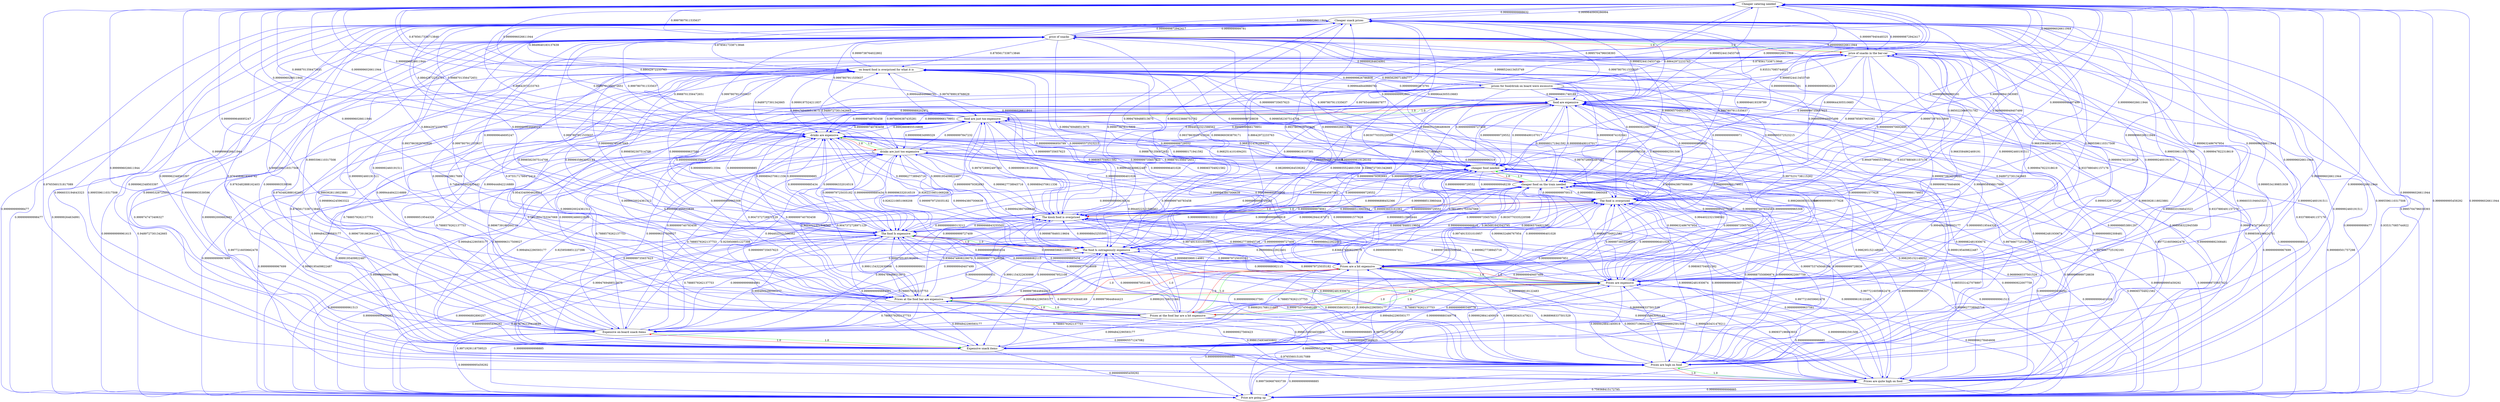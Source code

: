 digraph rawGraph {
"Cheaper catering needed";"Cheaper snack prices";"Expensive on-board snack items";"Expensive snack items";"Price are going up";"Prices are quite high on food";"Prices are high on food";"Prices at the food bar are a bit expensive";"Prices at the food bar are expensive";"Prices are expensive";"Prices are a bit expensive";"The food Is outrageously expensive";"The food Is expensive";"The kiosk food is overpriced";"The food is overpriced";"cheaper food on the train needed";"cheaper food needed";"drinks are just too expensive";"drinks are expensive";"food are just too expensive";"food are expensive";"on board food is overpriced for what it is";"price of snacks in the bar-car";"price of snacks";"prices for food/drink on board were excessive";"Cheaper catering needed" -> "Cheaper snack prices" [label=0.9999640909286994] [color=blue]
"Cheaper snack prices" -> "Cheaper catering needed" [label=0.999999999888632] [color=blue]
"Expensive on-board snack items" -> "Expensive snack items" [label=1.0] [color=green]
"Expensive snack items" -> "Expensive on-board snack items" [label=1.0] [color=red]
"Cheaper snack prices" -> "Expensive on-board snack items" [label=0.9764089819303742] [color=blue]
"Cheaper snack prices" -> "Expensive snack items" [label=0.9999534199851939] [color=blue]
"Expensive on-board snack items" -> "Cheaper catering needed" [label=0.9999996026611944] [color=blue]
"Expensive on-board snack items" -> "Cheaper snack prices" [label=0.9999962348503397] [color=blue]
"Expensive snack items" -> "Cheaper catering needed" [label=0.9999996026611944] [color=blue]
"Expensive snack items" -> "Cheaper snack prices" [label=0.9999962348503397] [color=blue]
"Cheaper catering needed" -> "Price are going up" [label=0.9999999995459292] [color=blue]
"Cheaper snack prices" -> "Price are going up" [label=0.999999999998477] [color=blue]
"Expensive on-board snack items" -> "Price are going up" [label=0.9999999995459292] [color=blue]
"Expensive snack items" -> "Price are going up" [label=0.9999999995459292] [color=blue]
"Price are going up" -> "Cheaper catering needed" [label=0.9999996026611944] [color=blue]
"Price are going up" -> "Cheaper snack prices" [label=0.9995704796038393] [color=blue]
"Prices are quite high on food" -> "Prices are high on food" [label=1.0] [color=green]
"Prices are high on food" -> "Prices are quite high on food" [label=1.0] [color=red]
"Cheaper catering needed" -> "Prices are high on food" [label=0.9765560151817089] [color=blue]
"Cheaper snack prices" -> "Prices are high on food" [label=0.9966033194643323] [color=blue]
"Expensive on-board snack items" -> "Prices are high on food" [label=0.9971929118759523] [color=blue]
"Expensive snack items" -> "Prices are high on food" [label=0.9765560151817089] [color=blue]
"Price are going up" -> "Prices are quite high on food" [label=0.759368415172795] [color=blue]
"Price are going up" -> "Prices are high on food" [label=0.9997569687693739] [color=blue]
"Prices are quite high on food" -> "Cheaper catering needed" [label=0.9999996026611944] [color=blue]
"Prices are quite high on food" -> "Cheaper snack prices" [label=0.9995596110317508] [color=blue]
"Prices are quite high on food" -> "Price are going up" [label=0.9999999999998885] [color=blue]
"Prices are high on food" -> "Cheaper catering needed" [label=0.9999996026611944] [color=blue]
"Prices are high on food" -> "Cheaper snack prices" [label=0.9995596110317508] [color=blue]
"Prices are high on food" -> "Price are going up" [label=0.9999999999998885] [color=blue]
"Prices at the food bar are a bit expensive" -> "Prices at the food bar are expensive" [label=1.0] [color=green]
"Prices at the food bar are expensive" -> "Prices are expensive" [label=1.0] [color=green]
"Prices at the food bar are a bit expensive" -> "Prices are a bit expensive" [label=1.0] [color=green]
"Prices are a bit expensive" -> "Prices are expensive" [label=1.0] [color=green]
"Prices at the food bar are a bit expensive" -> "Prices are expensive" [label=1.0] [color=green]
"Prices at the food bar are expensive" -> "Prices at the food bar are a bit expensive" [label=1.0] [color=red]
"Prices at the food bar are expensive" -> "Prices are a bit expensive" [label=1.0] [color=red]
"Prices are expensive" -> "Prices at the food bar are a bit expensive" [label=1.0] [color=red]
"Prices are expensive" -> "Prices at the food bar are expensive" [label=1.0] [color=red]
"Prices are expensive" -> "Prices are a bit expensive" [label=1.0] [color=red]
"Prices are a bit expensive" -> "Prices at the food bar are a bit expensive" [label=1.0] [color=red]
"Prices are a bit expensive" -> "Prices at the food bar are expensive" [label=1.0] [color=red]
"Cheaper catering needed" -> "Prices are expensive" [label=0.9999632486767954] [color=blue]
"Cheaper catering needed" -> "Prices are a bit expensive" [label=0.8030770335220598] [color=blue]
"Cheaper snack prices" -> "Prices are expensive" [label=0.9999947822318619] [color=blue]
"Cheaper snack prices" -> "Prices are a bit expensive" [label=0.9663584862469191] [color=blue]
"Expensive on-board snack items" -> "Prices are expensive" [label=0.9999999880349778] [color=blue]
"Expensive on-board snack items" -> "Prices are a bit expensive" [label=0.9999201768121663] [color=blue]
"Expensive snack items" -> "Prices are expensive" [label=0.9999999880349778] [color=blue]
"Expensive snack items" -> "Prices are a bit expensive" [label=0.9999201768121663] [color=blue]
"Price are going up" -> "Prices are expensive" [label=0.9999996278464606] [color=blue]
"Price are going up" -> "Prices are a bit expensive" [label=0.9975231738115262] [color=blue]
"Prices are quite high on food" -> "Prices at the food bar are expensive" [label=0.9986154934650802] [color=blue]
"Prices are quite high on food" -> "Prices are expensive" [label=0.9999999892591508] [color=blue]
"Prices are quite high on food" -> "Prices are a bit expensive" [label=0.9999283431479211] [color=blue]
"Prices are high on food" -> "Prices at the food bar are expensive" [label=0.9986154934650802] [color=blue]
"Prices are high on food" -> "Prices are expensive" [label=0.9999999892591508] [color=blue]
"Prices are high on food" -> "Prices are a bit expensive" [label=0.9999283431479211] [color=blue]
"Prices at the food bar are a bit expensive" -> "Cheaper catering needed" [label=0.9999996026611944] [color=blue]
"Prices at the food bar are a bit expensive" -> "Cheaper snack prices" [label=0.9995596110317508] [color=blue]
"Prices at the food bar are a bit expensive" -> "Expensive on-board snack items" [label=0.7888579262137753] [color=blue]
"Prices at the food bar are a bit expensive" -> "Expensive snack items" [label=0.9994842290593177] [color=blue]
"Prices at the food bar are a bit expensive" -> "Price are going up" [label=0.9999999999998885] [color=blue]
"Prices at the food bar are a bit expensive" -> "Prices are quite high on food" [label=0.9999905571247082] [color=blue]
"Prices at the food bar are a bit expensive" -> "Prices are high on food" [label=0.9999999927560423] [color=blue]
"Prices at the food bar are expensive" -> "Cheaper catering needed" [label=0.9999996026611944] [color=blue]
"Prices at the food bar are expensive" -> "Cheaper snack prices" [label=0.9995596110317508] [color=blue]
"Prices at the food bar are expensive" -> "Expensive on-board snack items" [label=0.7888579262137753] [color=blue]
"Prices at the food bar are expensive" -> "Expensive snack items" [label=0.9994842290593177] [color=blue]
"Prices at the food bar are expensive" -> "Price are going up" [label=0.9999999999998885] [color=blue]
"Prices at the food bar are expensive" -> "Prices are quite high on food" [label=0.9999905571247082] [color=blue]
"Prices at the food bar are expensive" -> "Prices are high on food" [label=0.9999999927560423] [color=blue]
"Prices are expensive" -> "Cheaper catering needed" [label=0.9999996026611944] [color=blue]
"Prices are expensive" -> "Cheaper snack prices" [label=0.9995596110317508] [color=blue]
"Prices are expensive" -> "Expensive on-board snack items" [label=0.7888579262137753] [color=blue]
"Prices are expensive" -> "Expensive snack items" [label=0.9994842290593177] [color=blue]
"Prices are expensive" -> "Price are going up" [label=0.9999999999998885] [color=blue]
"Prices are expensive" -> "Prices are quite high on food" [label=0.990937196943933] [color=blue]
"Prices are expensive" -> "Prices are high on food" [label=0.9999929841400919] [color=blue]
"Prices are a bit expensive" -> "Cheaper catering needed" [label=0.9999996026611944] [color=blue]
"Prices are a bit expensive" -> "Cheaper snack prices" [label=0.9995596110317508] [color=blue]
"Prices are a bit expensive" -> "Expensive on-board snack items" [label=0.7888579262137753] [color=blue]
"Prices are a bit expensive" -> "Expensive snack items" [label=0.9994842290593177] [color=blue]
"Prices are a bit expensive" -> "Price are going up" [label=0.9999999999998885] [color=blue]
"Prices are a bit expensive" -> "Prices are quite high on food" [label=0.990937196943933] [color=blue]
"Prices are a bit expensive" -> "Prices are high on food" [label=0.9999929841400919] [color=blue]
"The food Is outrageously expensive" -> "The food Is expensive" [label=1.0] [color=green]
"The food Is expensive" -> "The food Is outrageously expensive" [label=1.0] [color=red]
"Cheaper catering needed" -> "The food Is outrageously expensive" [label=0.9937863929702926] [color=blue]
"Cheaper catering needed" -> "The food Is expensive" [label=0.9999999646695247] [color=blue]
"Cheaper snack prices" -> "The food Is outrageously expensive" [label=0.9937863929702926] [color=blue]
"Cheaper snack prices" -> "The food Is expensive" [label=0.9999999646695247] [color=blue]
"Expensive on-board snack items" -> "The food Is outrageously expensive" [label=0.9999979644844423] [color=blue]
"Expensive on-board snack items" -> "The food Is expensive" [label=0.9999999999884981] [color=blue]
"Expensive snack items" -> "The food Is outrageously expensive" [label=0.9999979644844423] [color=blue]
"Expensive snack items" -> "The food Is expensive" [label=0.9999999999884981] [color=blue]
"Price are going up" -> "The food Is outrageously expensive" [label=0.9478792125419849] [color=blue]
"Price are going up" -> "The food Is expensive" [label=0.9999996892890257] [color=blue]
"Prices are quite high on food" -> "The food Is outrageously expensive" [label=0.9999935863052143] [color=blue]
"Prices are quite high on food" -> "The food Is expensive" [label=0.9999999999637581] [color=blue]
"Prices are high on food" -> "The food Is outrageously expensive" [label=0.9999935863052143] [color=blue]
"Prices are high on food" -> "The food Is expensive" [label=0.9999999999637581] [color=blue]
"Prices at the food bar are a bit expensive" -> "The food Is outrageously expensive" [label=0.9999999987952108] [color=blue]
"Prices at the food bar are a bit expensive" -> "The food Is expensive" [label=0.9999999999999931] [color=blue]
"Prices at the food bar are expensive" -> "The food Is outrageously expensive" [label=0.9999999987952108] [color=blue]
"Prices at the food bar are expensive" -> "The food Is expensive" [label=0.9999999999999931] [color=blue]
"Prices are expensive" -> "The food Is outrageously expensive" [label=0.9999979725035182] [color=blue]
"Prices are expensive" -> "The food Is expensive" [label=0.9999999999885434] [color=blue]
"Prices are a bit expensive" -> "The food Is outrageously expensive" [label=0.9999979725035182] [color=blue]
"Prices are a bit expensive" -> "The food Is expensive" [label=0.9999999999885434] [color=blue]
"The food Is outrageously expensive" -> "Cheaper catering needed" [label=0.9999996026611944] [color=blue]
"The food Is outrageously expensive" -> "Cheaper snack prices" [label=0.88642972233763] [color=blue]
"The food Is outrageously expensive" -> "Expensive on-board snack items" [label=0.7888579262137753] [color=blue]
"The food Is outrageously expensive" -> "Expensive snack items" [label=0.9994842290593177] [color=blue]
"The food Is outrageously expensive" -> "Price are going up" [label=0.9999999995459292] [color=blue]
"The food Is outrageously expensive" -> "Prices are quite high on food" [label=0.9688968337501529] [color=blue]
"The food Is outrageously expensive" -> "Prices are high on food" [label=0.9999753745648169] [color=blue]
"The food Is outrageously expensive" -> "Prices at the food bar are expensive" [label=0.9991154322630998] [color=blue]
"The food Is outrageously expensive" -> "Prices are expensive" [label=0.999999988082115] [color=blue]
"The food Is outrageously expensive" -> "Prices are a bit expensive" [label=0.9999885968114981] [color=blue]
"The food Is expensive" -> "Cheaper catering needed" [label=0.9999996026611944] [color=blue]
"The food Is expensive" -> "Cheaper snack prices" [label=0.88642972233763] [color=blue]
"The food Is expensive" -> "Expensive on-board snack items" [label=0.7888579262137753] [color=blue]
"The food Is expensive" -> "Expensive snack items" [label=0.9994842290593177] [color=blue]
"The food Is expensive" -> "Price are going up" [label=0.9999999995459292] [color=blue]
"The food Is expensive" -> "Prices are quite high on food" [label=0.9688968337501529] [color=blue]
"The food Is expensive" -> "Prices are high on food" [label=0.9999753745648169] [color=blue]
"The food Is expensive" -> "Prices at the food bar are expensive" [label=0.9991154322630998] [color=blue]
"The food Is expensive" -> "Prices are expensive" [label=0.999999988082115] [color=blue]
"The food Is expensive" -> "Prices are a bit expensive" [label=0.9999885968114981] [color=blue]
"The kiosk food is overpriced" -> "The food is overpriced" [label=1.0] [color=green]
"The food is overpriced" -> "The kiosk food is overpriced" [label=1.0] [color=red]
"Cheaper catering needed" -> "The kiosk food is overpriced" [label=0.9994769488513675] [color=blue]
"Cheaper catering needed" -> "The food is overpriced" [label=0.9999999949407499] [color=blue]
"Cheaper snack prices" -> "The kiosk food is overpriced" [label=0.9994769488513675] [color=blue]
"Cheaper snack prices" -> "The food is overpriced" [label=0.9999999949407499] [color=blue]
"Expensive on-board snack items" -> "The kiosk food is overpriced" [label=0.9994769488513675] [color=blue]
"Expensive on-board snack items" -> "The food is overpriced" [label=0.9999999949407499] [color=blue]
"Expensive snack items" -> "The kiosk food is overpriced" [label=0.9994769488513675] [color=blue]
"Expensive snack items" -> "The food is overpriced" [label=0.9999999949407499] [color=blue]
"Price are going up" -> "The kiosk food is overpriced" [label=0.9999627738945716] [color=blue]
"Price are going up" -> "The food is overpriced" [label=0.9999999996401028] [color=blue]
"Prices are quite high on food" -> "The kiosk food is overpriced" [label=0.9999999618122483] [color=blue]
"Prices are quite high on food" -> "The food is overpriced" [label=0.9999999999996307] [color=blue]
"Prices are high on food" -> "The kiosk food is overpriced" [label=0.9999999618122483] [color=blue]
"Prices are high on food" -> "The food is overpriced" [label=0.9999999999996307] [color=blue]
"Prices at the food bar are a bit expensive" -> "The kiosk food is overpriced" [label=0.9999999777618009] [color=blue]
"Prices at the food bar are a bit expensive" -> "The food is overpriced" [label=0.9999999999997851] [color=blue]
"Prices at the food bar are expensive" -> "The kiosk food is overpriced" [label=0.9999999777618009] [color=blue]
"Prices at the food bar are expensive" -> "The food is overpriced" [label=0.9999999999997851] [color=blue]
"Prices are expensive" -> "The kiosk food is overpriced" [label=0.9999627738945716] [color=blue]
"Prices are expensive" -> "The food is overpriced" [label=0.9999999996401028] [color=blue]
"Prices are a bit expensive" -> "The kiosk food is overpriced" [label=0.9999627738945716] [color=blue]
"Prices are a bit expensive" -> "The food is overpriced" [label=0.9999999996401028] [color=blue]
"The food Is outrageously expensive" -> "The kiosk food is overpriced" [label=0.9999998843255505] [color=blue]
"The food Is outrageously expensive" -> "The food is overpriced" [label=0.9999999999988818] [color=blue]
"The food Is expensive" -> "The kiosk food is overpriced" [label=0.9999998843255505] [color=blue]
"The food Is expensive" -> "The food is overpriced" [label=0.9999999999988818] [color=blue]
"The kiosk food is overpriced" -> "Cheaper catering needed" [label=0.9999996026611944] [color=blue]
"The kiosk food is overpriced" -> "Cheaper snack prices" [label=0.9850223666751782] [color=blue]
"The kiosk food is overpriced" -> "Price are going up" [label=0.9999999999961513] [color=blue]
"The kiosk food is overpriced" -> "Prices are quite high on food" [label=0.9977216059662478] [color=blue]
"The kiosk food is overpriced" -> "Prices are high on food" [label=0.9999982481930674] [color=blue]
"The kiosk food is overpriced" -> "Prices at the food bar are expensive" [label=0.8366474808229079] [color=blue]
"The kiosk food is overpriced" -> "Prices are expensive" [label=0.9999973855508556] [color=blue]
"The kiosk food is overpriced" -> "Prices are a bit expensive" [label=0.9974915331010957] [color=blue]
"The kiosk food is overpriced" -> "The food Is outrageously expensive" [label=0.9999878460119604] [color=blue]
"The kiosk food is overpriced" -> "The food Is expensive" [label=0.9999999999313212] [color=blue]
"The food is overpriced" -> "Cheaper catering needed" [label=0.9999996026611944] [color=blue]
"The food is overpriced" -> "Cheaper snack prices" [label=0.9850223666751782] [color=blue]
"The food is overpriced" -> "Price are going up" [label=0.9999999999961513] [color=blue]
"The food is overpriced" -> "Prices are quite high on food" [label=0.9977216059662478] [color=blue]
"The food is overpriced" -> "Prices are high on food" [label=0.9999982481930674] [color=blue]
"The food is overpriced" -> "Prices at the food bar are expensive" [label=0.8366474808229079] [color=blue]
"The food is overpriced" -> "Prices are expensive" [label=0.9999973855508556] [color=blue]
"The food is overpriced" -> "Prices are a bit expensive" [label=0.9974915331010957] [color=blue]
"The food is overpriced" -> "The food Is outrageously expensive" [label=0.9999878460119604] [color=blue]
"The food is overpriced" -> "The food Is expensive" [label=0.9999999999313212] [color=blue]
"cheaper food on the train needed" -> "cheaper food needed" [label=1.0] [color=green]
"cheaper food needed" -> "cheaper food on the train needed" [label=1.0] [color=red]
"Cheaper catering needed" -> "cheaper food on the train needed" [label=0.999999941563085] [color=blue]
"Cheaper catering needed" -> "cheaper food needed" [label=0.9999999999992029] [color=blue]
"Cheaper snack prices" -> "cheaper food on the train needed" [label=0.9999994619339789] [color=blue]
"Cheaper snack prices" -> "cheaper food needed" [label=0.999999999992661] [color=blue]
"Expensive on-board snack items" -> "cheaper food on the train needed" [label=0.9990705185382691] [color=blue]
"Expensive on-board snack items" -> "cheaper food needed" [label=0.9999999735657623] [color=blue]
"Expensive snack items" -> "cheaper food on the train needed" [label=0.998065704921582] [color=blue]
"Expensive snack items" -> "cheaper food needed" [label=0.9999999735657623] [color=blue]
"Price are going up" -> "cheaper food on the train needed" [label=0.998065704921582] [color=blue]
"Price are going up" -> "cheaper food needed" [label=0.9999999735657623] [color=blue]
"Prices are quite high on food" -> "cheaper food on the train needed" [label=0.9999990922007759] [color=blue]
"Prices are quite high on food" -> "cheaper food needed" [label=0.9999999999728839] [color=blue]
"Prices are high on food" -> "cheaper food on the train needed" [label=0.9999990922007759] [color=blue]
"Prices are high on food" -> "cheaper food needed" [label=0.9999999999728839] [color=blue]
"Prices at the food bar are a bit expensive" -> "cheaper food on the train needed" [label=0.9999988422922401] [color=blue]
"Prices at the food bar are a bit expensive" -> "cheaper food needed" [label=0.9999999999727409] [color=blue]
"Prices at the food bar are expensive" -> "cheaper food on the train needed" [label=0.9999988422922401] [color=blue]
"Prices at the food bar are expensive" -> "cheaper food needed" [label=0.9999999999727409] [color=blue]
"Prices are expensive" -> "cheaper food on the train needed" [label=0.998065704921582] [color=blue]
"Prices are expensive" -> "cheaper food needed" [label=0.9999999735657623] [color=blue]
"Prices are a bit expensive" -> "cheaper food on the train needed" [label=0.998065704921582] [color=blue]
"Prices are a bit expensive" -> "cheaper food needed" [label=0.9999999735657623] [color=blue]
"The food Is outrageously expensive" -> "cheaper food on the train needed" [label=0.9999988513960444] [color=blue]
"The food Is outrageously expensive" -> "cheaper food needed" [label=0.9999999999729552] [color=blue]
"The food Is expensive" -> "cheaper food on the train needed" [label=0.9999988513960444] [color=blue]
"The food Is expensive" -> "cheaper food needed" [label=0.9999999999729552] [color=blue]
"The kiosk food is overpriced" -> "cheaper food on the train needed" [label=0.9999988513960444] [color=blue]
"The kiosk food is overpriced" -> "cheaper food needed" [label=0.9999999999729552] [color=blue]
"The food is overpriced" -> "cheaper food on the train needed" [label=0.9999988513960444] [color=blue]
"The food is overpriced" -> "cheaper food needed" [label=0.9999999999729552] [color=blue]
"cheaper food on the train needed" -> "Cheaper catering needed" [label=0.9999999999880191] [color=blue]
"cheaper food on the train needed" -> "Cheaper snack prices" [label=0.9999644305510683] [color=blue]
"cheaper food on the train needed" -> "Price are going up" [label=0.9999999995459292] [color=blue]
"cheaper food on the train needed" -> "Prices are quite high on food" [label=0.9855531427078897] [color=blue]
"cheaper food on the train needed" -> "Prices are high on food" [label=0.9999887550896874] [color=blue]
"cheaper food on the train needed" -> "Prices are expensive" [label=0.9999632486767954] [color=blue]
"cheaper food on the train needed" -> "Prices are a bit expensive" [label=0.965681642043795] [color=blue]
"cheaper food on the train needed" -> "The food Is outrageously expensive" [label=0.9999962944187472] [color=blue]
"cheaper food on the train needed" -> "The food Is expensive" [label=0.999999999979061] [color=blue]
"cheaper food on the train needed" -> "The kiosk food is overpriced" [label=0.9999996898452366] [color=blue]
"cheaper food on the train needed" -> "The food is overpriced" [label=0.9999999999970015] [color=blue]
"cheaper food needed" -> "Cheaper catering needed" [label=0.9999999999880191] [color=blue]
"cheaper food needed" -> "Cheaper snack prices" [label=0.9999644305510683] [color=blue]
"cheaper food needed" -> "Price are going up" [label=0.9999999995459292] [color=blue]
"cheaper food needed" -> "Prices are quite high on food" [label=0.9688968337501529] [color=blue]
"cheaper food needed" -> "Prices are high on food" [label=0.9999753745648169] [color=blue]
"cheaper food needed" -> "Prices are expensive" [label=0.9999632486767954] [color=blue]
"cheaper food needed" -> "Prices are a bit expensive" [label=0.8030770335220598] [color=blue]
"cheaper food needed" -> "The food Is outrageously expensive" [label=0.999993603161062] [color=blue]
"cheaper food needed" -> "The food Is expensive" [label=0.9999999999638534] [color=blue]
"cheaper food needed" -> "The kiosk food is overpriced" [label=0.999999464587382] [color=blue]
"cheaper food needed" -> "The food is overpriced" [label=0.9999999999948239] [color=blue]
"drinks are just too expensive" -> "drinks are expensive" [label=1.0] [color=green]
"drinks are expensive" -> "drinks are just too expensive" [label=1.0] [color=red]
"Cheaper catering needed" -> "drinks are expensive" [label=0.9988701356472651] [color=blue]
"Cheaper snack prices" -> "drinks are expensive" [label=0.9988701356472651] [color=blue]
"Expensive on-board snack items" -> "drinks are just too expensive" [label=0.9259508851227398] [color=blue]
"Expensive on-board snack items" -> "drinks are expensive" [label=0.9999996317509027] [color=blue]
"Expensive snack items" -> "drinks are just too expensive" [label=0.9259508851227398] [color=blue]
"Expensive snack items" -> "drinks are expensive" [label=0.9999996317509027] [color=blue]
"Price are going up" -> "drinks are expensive" [label=0.9999195409822487] [color=blue]
"Prices are quite high on food" -> "drinks are expensive" [label=0.9999195409822487] [color=blue]
"Prices are high on food" -> "drinks are expensive" [label=0.9999195409822487] [color=blue]
"Prices at the food bar are a bit expensive" -> "drinks are just too expensive" [label=0.9944022321598562] [color=blue]
"Prices at the food bar are a bit expensive" -> "drinks are expensive" [label=0.9999999740783458] [color=blue]
"Prices at the food bar are expensive" -> "drinks are just too expensive" [label=0.9944022321598562] [color=blue]
"Prices at the food bar are expensive" -> "drinks are expensive" [label=0.9999999740783458] [color=blue]
"Prices are expensive" -> "drinks are just too expensive" [label=0.9944022321598562] [color=blue]
"Prices are expensive" -> "drinks are expensive" [label=0.9999999740783458] [color=blue]
"Prices are a bit expensive" -> "drinks are just too expensive" [label=0.9944022321598562] [color=blue]
"Prices are a bit expensive" -> "drinks are expensive" [label=0.9999999740783458] [color=blue]
"The food Is outrageously expensive" -> "drinks are just too expensive" [label=0.9262210851069208] [color=blue]
"The food Is outrageously expensive" -> "drinks are expensive" [label=0.9999996332016519] [color=blue]
"The food Is expensive" -> "drinks are just too expensive" [label=0.9262210851069208] [color=blue]
"The food Is expensive" -> "drinks are expensive" [label=0.9999996332016519] [color=blue]
"The kiosk food is overpriced" -> "drinks are expensive" [label=0.9999195409822487] [color=blue]
"The food is overpriced" -> "drinks are expensive" [label=0.9999195409822487] [color=blue]
"cheaper food on the train needed" -> "drinks are expensive" [label=0.9988701356472651] [color=blue]
"cheaper food needed" -> "drinks are expensive" [label=0.9988701356472651] [color=blue]
"drinks are just too expensive" -> "Cheaper catering needed" [label=0.9999996026611944] [color=blue]
"drinks are just too expensive" -> "Cheaper snack prices" [label=0.88642972233763] [color=blue]
"drinks are just too expensive" -> "Expensive on-board snack items" [label=0.7888579262137753] [color=blue]
"drinks are just too expensive" -> "Expensive snack items" [label=0.9994842290593177] [color=blue]
"drinks are just too expensive" -> "Price are going up" [label=0.999999999967699] [color=blue]
"drinks are just too expensive" -> "Prices are high on food" [label=0.998295152148052] [color=blue]
"drinks are just too expensive" -> "Prices at the food bar are expensive" [label=0.9047372728971129] [color=blue]
"drinks are just too expensive" -> "Prices are expensive" [label=0.9999999991577628] [color=blue]
"drinks are just too expensive" -> "Prices are a bit expensive" [label=0.9999943807006639] [color=blue]
"drinks are just too expensive" -> "The food Is outrageously expensive" [label=0.9999979725035182] [color=blue]
"drinks are just too expensive" -> "The food Is expensive" [label=0.9999999999885434] [color=blue]
"drinks are just too expensive" -> "The kiosk food is overpriced" [label=0.9999627738945716] [color=blue]
"drinks are just too expensive" -> "The food is overpriced" [label=0.9999999996401028] [color=blue]
"drinks are just too expensive" -> "cheaper food on the train needed" [label=0.998065704921582] [color=blue]
"drinks are just too expensive" -> "cheaper food needed" [label=0.9999999735657623] [color=blue]
"drinks are expensive" -> "Cheaper catering needed" [label=0.9999996026611944] [color=blue]
"drinks are expensive" -> "Cheaper snack prices" [label=0.88642972233763] [color=blue]
"drinks are expensive" -> "Expensive on-board snack items" [label=0.7888579262137753] [color=blue]
"drinks are expensive" -> "Expensive snack items" [label=0.9994842290593177] [color=blue]
"drinks are expensive" -> "Price are going up" [label=0.999999999967699] [color=blue]
"drinks are expensive" -> "Prices are high on food" [label=0.998295152148052] [color=blue]
"drinks are expensive" -> "Prices at the food bar are expensive" [label=0.9047372728971129] [color=blue]
"drinks are expensive" -> "Prices are expensive" [label=0.9999999991577628] [color=blue]
"drinks are expensive" -> "Prices are a bit expensive" [label=0.9999943807006639] [color=blue]
"drinks are expensive" -> "The food Is outrageously expensive" [label=0.9999979725035182] [color=blue]
"drinks are expensive" -> "The food Is expensive" [label=0.9999999999885434] [color=blue]
"drinks are expensive" -> "The kiosk food is overpriced" [label=0.9999627738945716] [color=blue]
"drinks are expensive" -> "The food is overpriced" [label=0.9999999996401028] [color=blue]
"drinks are expensive" -> "cheaper food on the train needed" [label=0.998065704921582] [color=blue]
"drinks are expensive" -> "cheaper food needed" [label=0.9999999735657623] [color=blue]
"food are just too expensive" -> "food are expensive" [label=1.0] [color=green]
"food are expensive" -> "food are just too expensive" [label=1.0] [color=red]
"Cheaper catering needed" -> "food are expensive" [label=0.9998524413453749] [color=blue]
"Cheaper snack prices" -> "food are expensive" [label=0.9998524413453749] [color=blue]
"Expensive on-board snack items" -> "food are just too expensive" [label=0.9896739186264116] [color=blue]
"Expensive on-board snack items" -> "food are expensive" [label=0.9999999519544326] [color=blue]
"Expensive snack items" -> "food are just too expensive" [label=0.9896739186264116] [color=blue]
"Expensive snack items" -> "food are expensive" [label=0.9999999519544326] [color=blue]
"Price are going up" -> "food are expensive" [label=0.999989501757298] [color=blue]
"Prices are quite high on food" -> "food are just too expensive" [label=0.9976667725192163] [color=blue]
"Prices are quite high on food" -> "food are expensive" [label=0.9999999892308481] [color=blue]
"Prices are high on food" -> "food are just too expensive" [label=0.9976667725192163] [color=blue]
"Prices are high on food" -> "food are expensive" [label=0.9999999892308481] [color=blue]
"Prices at the food bar are a bit expensive" -> "food are just too expensive" [label=0.9999992466022839] [color=blue]
"Prices at the food bar are a bit expensive" -> "food are expensive" [label=0.9999999999965308] [color=blue]
"Prices at the food bar are expensive" -> "food are just too expensive" [label=0.9999992466022839] [color=blue]
"Prices at the food bar are expensive" -> "food are expensive" [label=0.9999999999965308] [color=blue]
"Prices are expensive" -> "food are just too expensive" [label=0.9992660855516806] [color=blue]
"Prices are expensive" -> "food are expensive" [label=0.9999999966179951] [color=blue]
"Prices are a bit expensive" -> "food are just too expensive" [label=0.9992660855516806] [color=blue]
"Prices are a bit expensive" -> "food are expensive" [label=0.9999999966179951] [color=blue]
"The food Is outrageously expensive" -> "food are just too expensive" [label=0.9999894370611336] [color=blue]
"The food Is outrageously expensive" -> "food are expensive" [label=0.9999999999513594] [color=blue]
"The food Is expensive" -> "food are just too expensive" [label=0.9999894370611336] [color=blue]
"The food Is expensive" -> "food are expensive" [label=0.9999999999513594] [color=blue]
"The kiosk food is overpriced" -> "food are just too expensive" [label=0.9976728902497362] [color=blue]
"The kiosk food is overpriced" -> "food are expensive" [label=0.9999999892591508] [color=blue]
"The food is overpriced" -> "food are just too expensive" [label=0.9976728902497362] [color=blue]
"The food is overpriced" -> "food are expensive" [label=0.9999999892591508] [color=blue]
"cheaper food on the train needed" -> "food are just too expensive" [label=0.9682514101694201] [color=blue]
"cheaper food on the train needed" -> "food are expensive" [label=0.9999998490107017] [color=blue]
"cheaper food needed" -> "food are just too expensive" [label=0.9682514101694201] [color=blue]
"cheaper food needed" -> "food are expensive" [label=0.9999998490107017] [color=blue]
"drinks are just too expensive" -> "food are just too expensive" [label=0.999999997847232] [color=blue]
"drinks are just too expensive" -> "food are expensive" [label=0.9999999966179951] [color=blue]
"drinks are expensive" -> "food are just too expensive" [label=0.9992660855516806] [color=blue]
"drinks are expensive" -> "food are expensive" [label=0.9999999966179951] [color=blue]
"food are just too expensive" -> "Cheaper catering needed" [label=0.9999996026611944] [color=blue]
"food are just too expensive" -> "Cheaper snack prices" [label=0.88642972233763] [color=blue]
"food are just too expensive" -> "Expensive on-board snack items" [label=0.7888579262137753] [color=blue]
"food are just too expensive" -> "Expensive snack items" [label=0.9994842290593177] [color=blue]
"food are just too expensive" -> "Price are going up" [label=0.999999999967699] [color=blue]
"food are just too expensive" -> "Prices are quite high on food" [label=0.9977216059662478] [color=blue]
"food are just too expensive" -> "Prices are high on food" [label=0.9999982481930674] [color=blue]
"food are just too expensive" -> "Prices at the food bar are a bit expensive" [label=0.5811831753347069] [color=blue]
"food are just too expensive" -> "Prices at the food bar are expensive" [label=0.9998920024361312] [color=blue]
"food are just too expensive" -> "Prices are expensive" [label=0.9999999991577628] [color=blue]
"food are just too expensive" -> "Prices are a bit expensive" [label=0.9999943807006639] [color=blue]
"food are just too expensive" -> "The food Is outrageously expensive" [label=0.9999999979392693] [color=blue]
"food are just too expensive" -> "The food Is expensive" [label=0.9999999999999885] [color=blue]
"food are just too expensive" -> "The kiosk food is overpriced" [label=0.9999999619126102] [color=blue]
"food are just too expensive" -> "The food is overpriced" [label=0.9999999999996319] [color=blue]
"food are just too expensive" -> "cheaper food on the train needed" [label=0.9999980171941592] [color=blue]
"food are just too expensive" -> "cheaper food needed" [label=0.9999999999729552] [color=blue]
"food are just too expensive" -> "drinks are just too expensive" [label=0.9999999834999329] [color=blue]
"food are just too expensive" -> "drinks are expensive" [label=0.9999999740783458] [color=blue]
"food are expensive" -> "Cheaper catering needed" [label=0.9999996026611944] [color=blue]
"food are expensive" -> "Cheaper snack prices" [label=0.88642972233763] [color=blue]
"food are expensive" -> "Expensive on-board snack items" [label=0.7888579262137753] [color=blue]
"food are expensive" -> "Expensive snack items" [label=0.9994842290593177] [color=blue]
"food are expensive" -> "Price are going up" [label=0.999999999967699] [color=blue]
"food are expensive" -> "Prices are quite high on food" [label=0.9977216059662478] [color=blue]
"food are expensive" -> "Prices are high on food" [label=0.9999982481930674] [color=blue]
"food are expensive" -> "Prices at the food bar are a bit expensive" [label=0.5811831753347069] [color=blue]
"food are expensive" -> "Prices at the food bar are expensive" [label=0.9998920024361312] [color=blue]
"food are expensive" -> "Prices are expensive" [label=0.9999999991577628] [color=blue]
"food are expensive" -> "Prices are a bit expensive" [label=0.9999943807006639] [color=blue]
"food are expensive" -> "The food Is outrageously expensive" [label=0.9999999979392693] [color=blue]
"food are expensive" -> "The food Is expensive" [label=0.9999999999999885] [color=blue]
"food are expensive" -> "The kiosk food is overpriced" [label=0.9999999619126102] [color=blue]
"food are expensive" -> "The food is overpriced" [label=0.9999999999996319] [color=blue]
"food are expensive" -> "cheaper food on the train needed" [label=0.9999980171941592] [color=blue]
"food are expensive" -> "cheaper food needed" [label=0.9999999999729552] [color=blue]
"food are expensive" -> "drinks are just too expensive" [label=0.9944022321598562] [color=blue]
"food are expensive" -> "drinks are expensive" [label=0.9999999740783458] [color=blue]
"Cheaper catering needed" -> "on board food is overpriced for what it is" [label=0.8785617338713846] [color=blue]
"Cheaper snack prices" -> "on board food is overpriced for what it is" [label=0.8785617338713846] [color=blue]
"Expensive on-board snack items" -> "on board food is overpriced for what it is" [label=0.9998964245963322] [color=blue]
"Expensive snack items" -> "on board food is overpriced for what it is" [label=0.8785617338713846] [color=blue]
"Price are going up" -> "on board food is overpriced for what it is" [label=0.9489727301342665] [color=blue]
"Prices are quite high on food" -> "on board food is overpriced for what it is" [label=0.9999747473406327] [color=blue]
"Prices are high on food" -> "on board food is overpriced for what it is" [label=0.9999747473406327] [color=blue]
"Prices at the food bar are a bit expensive" -> "on board food is overpriced for what it is" [label=0.9999444842216889] [color=blue]
"Prices at the food bar are expensive" -> "on board food is overpriced for what it is" [label=0.9999444842216889] [color=blue]
"Prices are expensive" -> "on board food is overpriced for what it is" [label=0.9489727301342665] [color=blue]
"Prices are a bit expensive" -> "on board food is overpriced for what it is" [label=0.9489727301342665] [color=blue]
"The food Is outrageously expensive" -> "on board food is overpriced for what it is" [label=0.9998582307514708] [color=blue]
"The food Is expensive" -> "on board food is overpriced for what it is" [label=0.9998582307514708] [color=blue]
"The kiosk food is overpriced" -> "on board food is overpriced for what it is" [label=0.9999995572523215] [color=blue]
"The food is overpriced" -> "on board food is overpriced for what it is" [label=0.9999995572523215] [color=blue]
"cheaper food on the train needed" -> "on board food is overpriced for what it is" [label=0.9999352586480609] [color=blue]
"cheaper food needed" -> "on board food is overpriced for what it is" [label=0.9998582307514708] [color=blue]
"drinks are just too expensive" -> "on board food is overpriced for what it is" [label=0.9489727301342665] [color=blue]
"drinks are expensive" -> "on board food is overpriced for what it is" [label=0.9489727301342665] [color=blue]
"food are just too expensive" -> "on board food is overpriced for what it is" [label=0.9999448449880761] [color=blue]
"food are expensive" -> "on board food is overpriced for what it is" [label=0.9999448449880761] [color=blue]
"on board food is overpriced for what it is" -> "Cheaper catering needed" [label=0.9999996026611944] [color=blue]
"on board food is overpriced for what it is" -> "Cheaper snack prices" [label=0.9849640183137639] [color=blue]
"on board food is overpriced for what it is" -> "Price are going up" [label=0.9999999999961615] [color=blue]
"on board food is overpriced for what it is" -> "Prices are quite high on food" [label=0.998958322945589] [color=blue]
"on board food is overpriced for what it is" -> "Prices are high on food" [label=0.9999992000682683] [color=blue]
"on board food is overpriced for what it is" -> "Prices at the food bar are expensive" [label=0.7484113442833442] [color=blue]
"on board food is overpriced for what it is" -> "Prices are expensive" [label=0.9999973924219221] [color=blue]
"on board food is overpriced for what it is" -> "Prices are a bit expensive" [label=0.9828999264539282] [color=blue]
"on board food is overpriced for what it is" -> "The food Is outrageously expensive" [label=0.9999935863052143] [color=blue]
"on board food is overpriced for what it is" -> "The food Is expensive" [label=0.9999999999637581] [color=blue]
"on board food is overpriced for what it is" -> "The kiosk food is overpriced" [label=0.9999999996950799] [color=blue]
"on board food is overpriced for what it is" -> "The food is overpriced" [label=0.9999999999999971] [color=blue]
"on board food is overpriced for what it is" -> "cheaper food on the train needed" [label=0.9999990922007759] [color=blue]
"on board food is overpriced for what it is" -> "cheaper food needed" [label=0.9999999999728839] [color=blue]
"on board food is overpriced for what it is" -> "drinks are expensive" [label=0.9999197524211837] [color=blue]
"on board food is overpriced for what it is" -> "food are just too expensive" [label=0.9976789919768629] [color=blue]
"on board food is overpriced for what it is" -> "food are expensive" [label=0.9999999892873791] [color=blue]
"price of snacks in the bar-car" -> "price of snacks" [label=1.0] [color=green]
"price of snacks" -> "price of snacks in the bar-car" [label=1.0] [color=red]
"Cheaper catering needed" -> "price of snacks" [label=0.9997807911535637] [color=blue]
"Cheaper snack prices" -> "price of snacks in the bar-car" [label=0.999997940448325] [color=blue]
"Cheaper snack prices" -> "price of snacks" [label=0.9999999999781] [color=blue]
"Expensive on-board snack items" -> "price of snacks in the bar-car" [label=0.9993928118023881] [color=blue]
"Expensive on-board snack items" -> "price of snacks" [label=0.999999993539596] [color=blue]
"Expensive snack items" -> "price of snacks in the bar-car" [label=0.9993928118023881] [color=blue]
"Expensive snack items" -> "price of snacks" [label=0.999999993539596] [color=blue]
"Price are going up" -> "price of snacks in the bar-car" [label=0.935317085744922] [color=blue]
"Price are going up" -> "price of snacks" [label=0.999999264634991] [color=blue]
"Prices are quite high on food" -> "price of snacks in the bar-car" [label=0.9337880491157176] [color=blue]
"Prices are quite high on food" -> "price of snacks" [label=0.9999992460191511] [color=blue]
"Prices are high on food" -> "price of snacks in the bar-car" [label=0.9337880491157176] [color=blue]
"Prices are high on food" -> "price of snacks" [label=0.9999992460191511] [color=blue]
"Prices at the food bar are a bit expensive" -> "price of snacks in the bar-car" [label=0.9999958438617689] [color=blue]
"Prices at the food bar are a bit expensive" -> "price of snacks" [label=0.9999992460191511] [color=blue]
"Prices at the food bar are expensive" -> "price of snacks in the bar-car" [label=0.9999958438617689] [color=blue]
"Prices at the food bar are expensive" -> "price of snacks" [label=0.9999992460191511] [color=blue]
"Prices are expensive" -> "price of snacks in the bar-car" [label=0.9337880491157176] [color=blue]
"Prices are expensive" -> "price of snacks" [label=0.9999992460191511] [color=blue]
"Prices are a bit expensive" -> "price of snacks in the bar-car" [label=0.9337880491157176] [color=blue]
"Prices are a bit expensive" -> "price of snacks" [label=0.9999992460191511] [color=blue]
"The food Is outrageously expensive" -> "price of snacks" [label=0.9997807911535637] [color=blue]
"The food Is expensive" -> "price of snacks" [label=0.9997807911535637] [color=blue]
"The kiosk food is overpriced" -> "price of snacks" [label=0.999973979315809] [color=blue]
"The food is overpriced" -> "price of snacks" [label=0.999973979315809] [color=blue]
"cheaper food on the train needed" -> "price of snacks" [label=0.9997807911535637] [color=blue]
"cheaper food needed" -> "price of snacks" [label=0.9997807911535637] [color=blue]
"drinks are just too expensive" -> "price of snacks" [label=0.9997807911535637] [color=blue]
"drinks are expensive" -> "price of snacks" [label=0.9997807911535637] [color=blue]
"food are just too expensive" -> "price of snacks" [label=0.9997807911535637] [color=blue]
"food are expensive" -> "price of snacks" [label=0.9997807911535637] [color=blue]
"on board food is overpriced for what it is" -> "price of snacks" [label=0.9999738764022802] [color=blue]
"price of snacks in the bar-car" -> "Cheaper catering needed" [label=0.9999996026611944] [color=blue]
"price of snacks in the bar-car" -> "Cheaper snack prices" [label=0.9999999872942417] [color=blue]
"price of snacks in the bar-car" -> "Expensive on-board snack items" [label=0.9763482888162403] [color=blue]
"price of snacks in the bar-car" -> "Expensive snack items" [label=0.99995329725051] [color=blue]
"price of snacks in the bar-car" -> "Price are going up" [label=0.999999999998477] [color=blue]
"price of snacks in the bar-car" -> "Prices are high on food" [label=0.9966033194643323] [color=blue]
"price of snacks in the bar-car" -> "Prices at the food bar are expensive" [label=0.9755171766472414] [color=blue]
"price of snacks in the bar-car" -> "Prices are expensive" [label=0.9999947822318619] [color=blue]
"price of snacks in the bar-car" -> "Prices are a bit expensive" [label=0.9949799855139101] [color=blue]
"price of snacks in the bar-car" -> "The food Is outrageously expensive" [label=0.9963911373866493] [color=blue]
"price of snacks in the bar-car" -> "The food Is expensive" [label=0.9999999795337045] [color=blue]
"price of snacks in the bar-car" -> "The kiosk food is overpriced" [label=0.9996969393879171] [color=blue]
"price of snacks in the bar-car" -> "The food is overpriced" [label=0.9999999970692695] [color=blue]
"price of snacks in the bar-car" -> "cheaper food on the train needed" [label=0.9988785857965392] [color=blue]
"price of snacks in the bar-car" -> "cheaper food needed" [label=0.9999999735657623] [color=blue]
"price of snacks in the bar-car" -> "drinks are expensive" [label=0.9988701356472651] [color=blue]
"price of snacks in the bar-car" -> "food are expensive" [label=0.9998524413453749] [color=blue]
"price of snacks in the bar-car" -> "on board food is overpriced for what it is" [label=0.8785617338713846] [color=blue]
"price of snacks" -> "Cheaper catering needed" [label=0.9999996026611944] [color=blue]
"price of snacks" -> "Cheaper snack prices" [label=0.9999999872942417] [color=blue]
"price of snacks" -> "Expensive on-board snack items" [label=0.9763482888162403] [color=blue]
"price of snacks" -> "Expensive snack items" [label=0.99995329725051] [color=blue]
"price of snacks" -> "Price are going up" [label=0.999999999998477] [color=blue]
"price of snacks" -> "Prices are high on food" [label=0.9966033194643323] [color=blue]
"price of snacks" -> "Prices are expensive" [label=0.9999947822318619] [color=blue]
"price of snacks" -> "Prices are a bit expensive" [label=0.9663584862469191] [color=blue]
"price of snacks" -> "The food Is outrageously expensive" [label=0.9937863929702926] [color=blue]
"price of snacks" -> "The food Is expensive" [label=0.9999999646695247] [color=blue]
"price of snacks" -> "The kiosk food is overpriced" [label=0.9994769488513675] [color=blue]
"price of snacks" -> "The food is overpriced" [label=0.9999999949407499] [color=blue]
"price of snacks" -> "cheaper food on the train needed" [label=0.998065704921582] [color=blue]
"price of snacks" -> "cheaper food needed" [label=0.9999999735657623] [color=blue]
"price of snacks" -> "drinks are expensive" [label=0.9988701356472651] [color=blue]
"price of snacks" -> "food are expensive" [label=0.9998524413453749] [color=blue]
"price of snacks" -> "on board food is overpriced for what it is" [label=0.8785617338713846] [color=blue]
"on board food is overpriced for what it is" -> "prices for food/drink on board were excessive" [label=0.9985629071484777] [color=blue]
"prices for food/drink on board were excessive" -> "Cheaper catering needed" [label=0.9999996026611944] [color=blue]
"prices for food/drink on board were excessive" -> "Cheaper snack prices" [label=0.9995704796038393] [color=blue]
"prices for food/drink on board were excessive" -> "Price are going up" [label=0.9999999999998914] [color=blue]
"prices for food/drink on board were excessive" -> "Prices are quite high on food" [label=0.9998506196624751] [color=blue]
"prices for food/drink on board were excessive" -> "Prices are high on food" [label=0.9999998853891297] [color=blue]
"prices for food/drink on board were excessive" -> "Prices at the food bar are expensive" [label=0.9543340904628911] [color=blue]
"prices for food/drink on board were excessive" -> "Prices are expensive" [label=0.9999996278464606] [color=blue]
"prices for food/drink on board were excessive" -> "Prices are a bit expensive" [label=0.9975231738115262] [color=blue]
"prices for food/drink on board were excessive" -> "The food Is outrageously expensive" [label=0.9999935524601559] [color=blue]
"prices for food/drink on board were excessive" -> "The food Is expensive" [label=0.9999999999635669] [color=blue]
"prices for food/drink on board were excessive" -> "The kiosk food is overpriced" [label=0.9999999616107301] [color=blue]
"prices for food/drink on board were excessive" -> "The food is overpriced" [label=0.999999999999629] [color=blue]
"prices for food/drink on board were excessive" -> "cheaper food on the train needed" [label=0.9999990874102941] [color=blue]
"prices for food/drink on board were excessive" -> "cheaper food needed" [label=0.9999999999727409] [color=blue]
"prices for food/drink on board were excessive" -> "drinks are just too expensive" [label=0.9976606387435281] [color=blue]
"prices for food/drink on board were excessive" -> "drinks are expensive" [label=0.999999989202471] [color=blue]
"prices for food/drink on board were excessive" -> "food are just too expensive" [label=0.9976544888807877] [color=blue]
"prices for food/drink on board were excessive" -> "food are expensive" [label=0.9999999891740189] [color=blue]
"prices for food/drink on board were excessive" -> "on board food is overpriced for what it is" [label=0.9999999826786808] [color=blue]
"prices for food/drink on board were excessive" -> "price of snacks in the bar-car" [label=0.935317085744922] [color=blue]
"prices for food/drink on board were excessive" -> "price of snacks" [label=0.999999264634991] [color=blue]
}